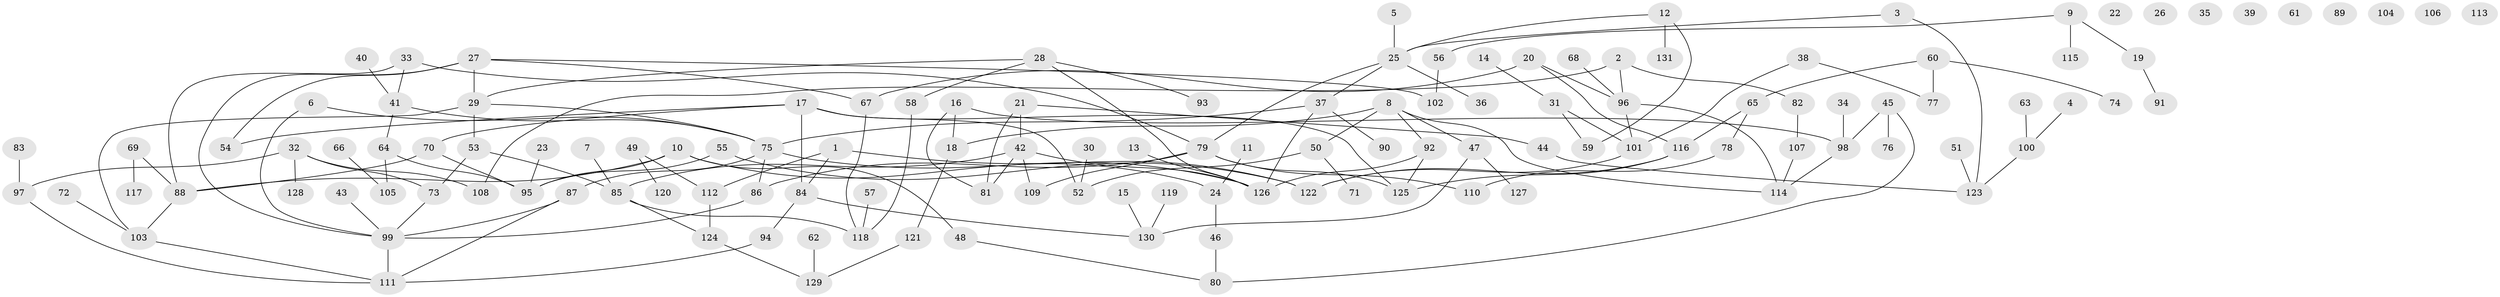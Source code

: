 // coarse degree distribution, {2: 0.24358974358974358, 1: 0.2948717948717949, 0: 0.11538461538461539, 4: 0.08974358974358974, 3: 0.08974358974358974, 6: 0.05128205128205128, 5: 0.07692307692307693, 10: 0.02564102564102564, 12: 0.01282051282051282}
// Generated by graph-tools (version 1.1) at 2025/42/03/04/25 21:42:22]
// undirected, 131 vertices, 163 edges
graph export_dot {
graph [start="1"]
  node [color=gray90,style=filled];
  1;
  2;
  3;
  4;
  5;
  6;
  7;
  8;
  9;
  10;
  11;
  12;
  13;
  14;
  15;
  16;
  17;
  18;
  19;
  20;
  21;
  22;
  23;
  24;
  25;
  26;
  27;
  28;
  29;
  30;
  31;
  32;
  33;
  34;
  35;
  36;
  37;
  38;
  39;
  40;
  41;
  42;
  43;
  44;
  45;
  46;
  47;
  48;
  49;
  50;
  51;
  52;
  53;
  54;
  55;
  56;
  57;
  58;
  59;
  60;
  61;
  62;
  63;
  64;
  65;
  66;
  67;
  68;
  69;
  70;
  71;
  72;
  73;
  74;
  75;
  76;
  77;
  78;
  79;
  80;
  81;
  82;
  83;
  84;
  85;
  86;
  87;
  88;
  89;
  90;
  91;
  92;
  93;
  94;
  95;
  96;
  97;
  98;
  99;
  100;
  101;
  102;
  103;
  104;
  105;
  106;
  107;
  108;
  109;
  110;
  111;
  112;
  113;
  114;
  115;
  116;
  117;
  118;
  119;
  120;
  121;
  122;
  123;
  124;
  125;
  126;
  127;
  128;
  129;
  130;
  131;
  1 -- 84;
  1 -- 112;
  1 -- 122;
  2 -- 82;
  2 -- 96;
  2 -- 108;
  3 -- 25;
  3 -- 123;
  4 -- 100;
  5 -- 25;
  6 -- 75;
  6 -- 99;
  7 -- 85;
  8 -- 18;
  8 -- 47;
  8 -- 50;
  8 -- 92;
  8 -- 114;
  9 -- 19;
  9 -- 56;
  9 -- 115;
  10 -- 24;
  10 -- 48;
  10 -- 88;
  10 -- 95;
  11 -- 24;
  12 -- 25;
  12 -- 59;
  12 -- 131;
  13 -- 126;
  14 -- 31;
  15 -- 130;
  16 -- 18;
  16 -- 81;
  16 -- 98;
  17 -- 52;
  17 -- 54;
  17 -- 70;
  17 -- 84;
  17 -- 125;
  18 -- 121;
  19 -- 91;
  20 -- 67;
  20 -- 96;
  20 -- 116;
  21 -- 42;
  21 -- 44;
  21 -- 81;
  23 -- 95;
  24 -- 46;
  25 -- 36;
  25 -- 37;
  25 -- 79;
  27 -- 29;
  27 -- 54;
  27 -- 67;
  27 -- 99;
  27 -- 102;
  28 -- 29;
  28 -- 58;
  28 -- 93;
  28 -- 126;
  29 -- 53;
  29 -- 75;
  29 -- 103;
  30 -- 52;
  31 -- 59;
  31 -- 101;
  32 -- 73;
  32 -- 97;
  32 -- 108;
  32 -- 128;
  33 -- 41;
  33 -- 79;
  33 -- 88;
  34 -- 98;
  37 -- 75;
  37 -- 90;
  37 -- 126;
  38 -- 77;
  38 -- 101;
  40 -- 41;
  41 -- 64;
  41 -- 75;
  42 -- 81;
  42 -- 85;
  42 -- 109;
  42 -- 126;
  43 -- 99;
  44 -- 123;
  45 -- 76;
  45 -- 80;
  45 -- 98;
  46 -- 80;
  47 -- 127;
  47 -- 130;
  48 -- 80;
  49 -- 112;
  49 -- 120;
  50 -- 52;
  50 -- 71;
  51 -- 123;
  53 -- 73;
  53 -- 85;
  55 -- 95;
  55 -- 122;
  56 -- 102;
  57 -- 118;
  58 -- 118;
  60 -- 65;
  60 -- 74;
  60 -- 77;
  62 -- 129;
  63 -- 100;
  64 -- 95;
  64 -- 105;
  65 -- 78;
  65 -- 116;
  66 -- 105;
  67 -- 118;
  68 -- 96;
  69 -- 88;
  69 -- 117;
  70 -- 88;
  70 -- 95;
  72 -- 103;
  73 -- 99;
  75 -- 86;
  75 -- 87;
  75 -- 126;
  78 -- 110;
  79 -- 86;
  79 -- 109;
  79 -- 110;
  79 -- 125;
  82 -- 107;
  83 -- 97;
  84 -- 94;
  84 -- 130;
  85 -- 118;
  85 -- 124;
  86 -- 99;
  87 -- 99;
  87 -- 111;
  88 -- 103;
  92 -- 125;
  92 -- 126;
  94 -- 111;
  96 -- 101;
  96 -- 114;
  97 -- 111;
  98 -- 114;
  99 -- 111;
  100 -- 123;
  101 -- 122;
  103 -- 111;
  107 -- 114;
  112 -- 124;
  116 -- 122;
  116 -- 125;
  119 -- 130;
  121 -- 129;
  124 -- 129;
}

